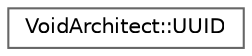 digraph "Graphical Class Hierarchy"
{
 // LATEX_PDF_SIZE
  bgcolor="transparent";
  edge [fontname=Helvetica,fontsize=10,labelfontname=Helvetica,labelfontsize=10];
  node [fontname=Helvetica,fontsize=10,shape=box,height=0.2,width=0.4];
  rankdir="LR";
  Node0 [id="Node000000",label="VoidArchitect::UUID",height=0.2,width=0.4,color="grey40", fillcolor="white", style="filled",URL="$class_void_architect_1_1_u_u_i_d.html",tooltip=" "];
}
